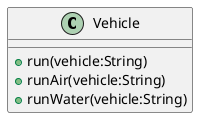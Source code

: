 @startuml
class Vehicle {
    + run(vehicle:String)
    + runAir(vehicle:String)
    + runWater(vehicle:String)
}
@enduml